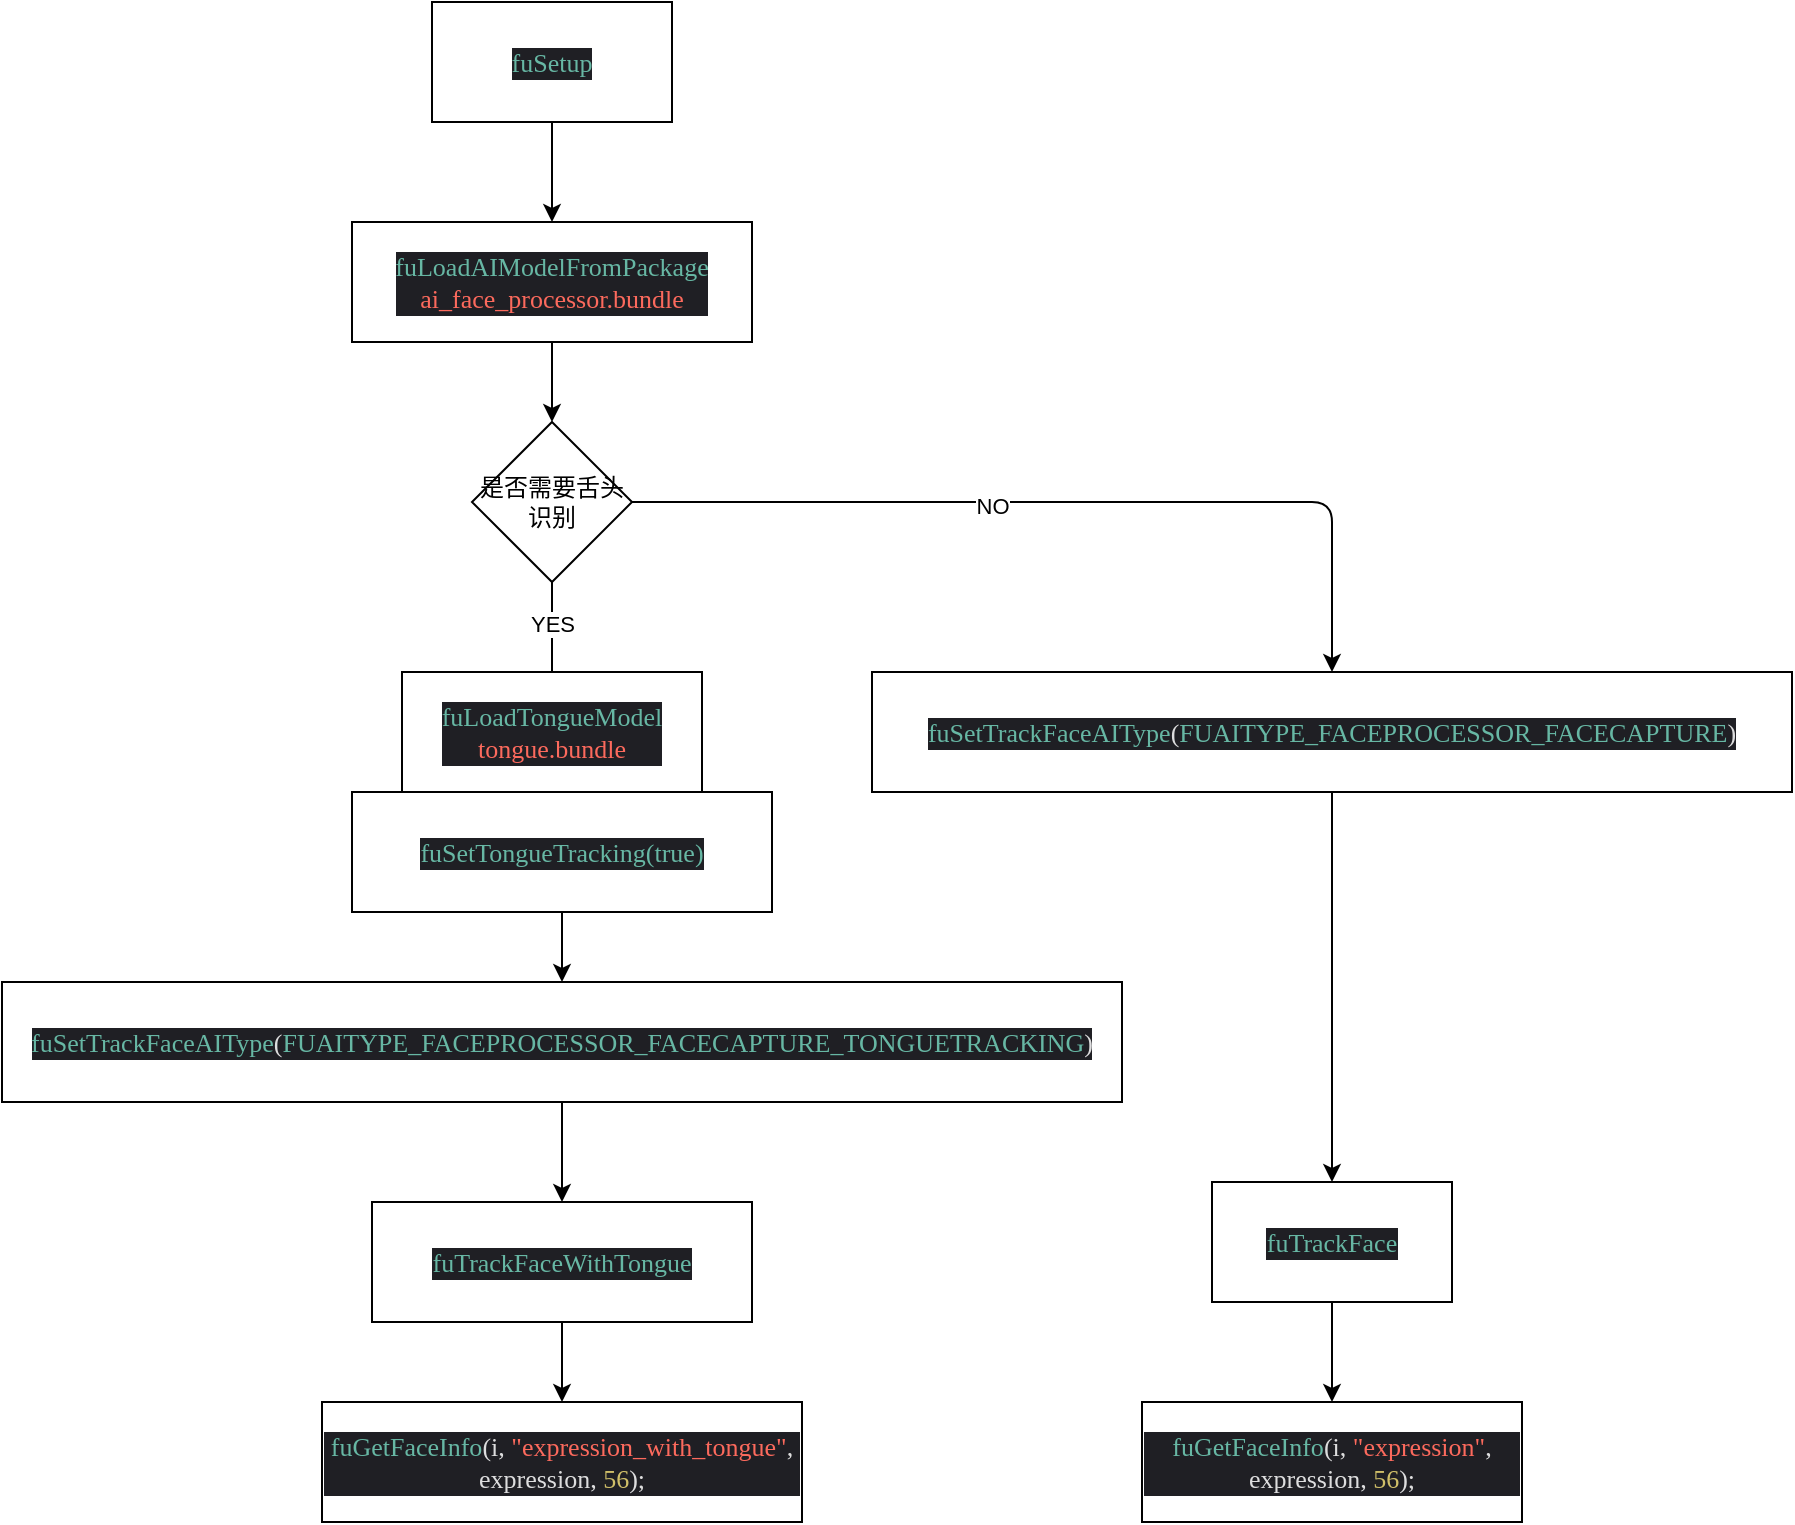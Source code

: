 <mxfile version="14.1.8" type="github">
  <diagram id="opX1pMvSWH0r8Yal3t8K" name="Page-1">
    <mxGraphModel dx="2125" dy="718" grid="1" gridSize="10" guides="1" tooltips="1" connect="1" arrows="1" fold="1" page="1" pageScale="1" pageWidth="827" pageHeight="1169" math="0" shadow="0">
      <root>
        <mxCell id="0" />
        <mxCell id="1" parent="0" />
        <mxCell id="T9fkAJ0J8LxAEwVLuR2w-1" value="" style="edgeStyle=orthogonalEdgeStyle;rounded=0;orthogonalLoop=1;jettySize=auto;html=1;" edge="1" parent="1" source="T9fkAJ0J8LxAEwVLuR2w-2" target="T9fkAJ0J8LxAEwVLuR2w-4">
          <mxGeometry relative="1" as="geometry" />
        </mxCell>
        <mxCell id="T9fkAJ0J8LxAEwVLuR2w-2" value="&lt;p style=&quot;margin: 0px ; font-stretch: normal ; font-size: 13px ; line-height: normal ; font-family: &amp;#34;menlo&amp;#34; ; color: rgb(103 , 183 , 164) ; background-color: rgb(31 , 31 , 36)&quot;&gt;fuSetup&lt;/p&gt;" style="whiteSpace=wrap;html=1;" vertex="1" parent="1">
          <mxGeometry x="210" y="190" width="120" height="60" as="geometry" />
        </mxCell>
        <mxCell id="T9fkAJ0J8LxAEwVLuR2w-3" value="" style="edgeStyle=orthogonalEdgeStyle;rounded=0;orthogonalLoop=1;jettySize=auto;html=1;" edge="1" parent="1" source="T9fkAJ0J8LxAEwVLuR2w-4" target="T9fkAJ0J8LxAEwVLuR2w-7">
          <mxGeometry relative="1" as="geometry" />
        </mxCell>
        <mxCell id="T9fkAJ0J8LxAEwVLuR2w-4" value="&lt;p style=&quot;margin: 0px ; font-stretch: normal ; font-size: 13px ; line-height: normal ; font-family: &amp;#34;menlo&amp;#34; ; color: rgb(103 , 183 , 164) ; background-color: rgb(31 , 31 , 36)&quot;&gt;fuLoadAIModelFromPackage&lt;/p&gt;&lt;p style=&quot;margin: 0px ; font-stretch: normal ; font-size: 13px ; line-height: normal ; font-family: &amp;#34;menlo&amp;#34; ; color: rgb(252 , 106 , 93) ; background-color: rgb(31 , 31 , 36)&quot;&gt;ai_face_processor.bundle&lt;/p&gt;" style="whiteSpace=wrap;html=1;" vertex="1" parent="1">
          <mxGeometry x="170" y="300" width="200" height="60" as="geometry" />
        </mxCell>
        <mxCell id="T9fkAJ0J8LxAEwVLuR2w-5" value="" style="edgeStyle=orthogonalEdgeStyle;rounded=0;orthogonalLoop=1;jettySize=auto;html=1;" edge="1" parent="1" source="T9fkAJ0J8LxAEwVLuR2w-7" target="T9fkAJ0J8LxAEwVLuR2w-10">
          <mxGeometry relative="1" as="geometry" />
        </mxCell>
        <mxCell id="T9fkAJ0J8LxAEwVLuR2w-6" value="YES" style="edgeLabel;html=1;align=center;verticalAlign=middle;resizable=0;points=[];" vertex="1" connectable="0" parent="T9fkAJ0J8LxAEwVLuR2w-5">
          <mxGeometry x="-0.621" relative="1" as="geometry">
            <mxPoint as="offset" />
          </mxGeometry>
        </mxCell>
        <mxCell id="T9fkAJ0J8LxAEwVLuR2w-7" value="是否需要舌头识别" style="rhombus;whiteSpace=wrap;html=1;" vertex="1" parent="1">
          <mxGeometry x="230" y="400" width="80" height="80" as="geometry" />
        </mxCell>
        <mxCell id="T9fkAJ0J8LxAEwVLuR2w-8" value="&lt;p style=&quot;margin: 0px ; font-stretch: normal ; font-size: 13px ; line-height: normal ; font-family: &amp;#34;menlo&amp;#34; ; color: rgb(103 , 183 , 164) ; background-color: rgb(31 , 31 , 36)&quot;&gt;fuLoadTongueModel&lt;/p&gt;&lt;p style=&quot;margin: 0px ; font-stretch: normal ; font-size: 13px ; line-height: normal ; font-family: &amp;#34;menlo&amp;#34; ; color: rgb(252 , 106 , 93) ; background-color: rgb(31 , 31 , 36)&quot;&gt;tongue.bundle&lt;/p&gt;" style="whiteSpace=wrap;html=1;" vertex="1" parent="1">
          <mxGeometry x="195" y="525" width="150" height="60" as="geometry" />
        </mxCell>
        <mxCell id="T9fkAJ0J8LxAEwVLuR2w-9" value="" style="edgeStyle=orthogonalEdgeStyle;rounded=0;orthogonalLoop=1;jettySize=auto;html=1;" edge="1" parent="1" source="T9fkAJ0J8LxAEwVLuR2w-10" target="T9fkAJ0J8LxAEwVLuR2w-12">
          <mxGeometry relative="1" as="geometry" />
        </mxCell>
        <mxCell id="T9fkAJ0J8LxAEwVLuR2w-10" value="&lt;p style=&quot;margin: 0px ; font-stretch: normal ; font-size: 13px ; line-height: normal ; font-family: &amp;#34;menlo&amp;#34; ; color: rgb(103 , 183 , 164) ; background-color: rgb(31 , 31 , 36)&quot;&gt;fuSetTongueTracking(true)&lt;/p&gt;" style="whiteSpace=wrap;html=1;" vertex="1" parent="1">
          <mxGeometry x="170" y="585" width="210" height="60" as="geometry" />
        </mxCell>
        <mxCell id="T9fkAJ0J8LxAEwVLuR2w-11" value="" style="edgeStyle=orthogonalEdgeStyle;rounded=0;orthogonalLoop=1;jettySize=auto;html=1;" edge="1" parent="1" source="T9fkAJ0J8LxAEwVLuR2w-12" target="T9fkAJ0J8LxAEwVLuR2w-17">
          <mxGeometry relative="1" as="geometry" />
        </mxCell>
        <mxCell id="T9fkAJ0J8LxAEwVLuR2w-12" value="&lt;p style=&quot;margin: 0px ; font-stretch: normal ; font-size: 13px ; line-height: normal ; font-family: &amp;#34;menlo&amp;#34; ; color: rgb(103 , 183 , 164) ; background-color: rgb(31 , 31 , 36)&quot;&gt;fuSetTrackFaceAIType&lt;span style=&quot;color: rgba(255 , 255 , 255 , 0.85)&quot;&gt;(&lt;/span&gt;FUAITYPE_FACEPROCESSOR_FACECAPTURE_TONGUETRACKING&lt;span style=&quot;color: rgba(255 , 255 , 255 , 0.85)&quot;&gt;)&lt;/span&gt;&lt;/p&gt;" style="whiteSpace=wrap;html=1;" vertex="1" parent="1">
          <mxGeometry x="-5" y="680" width="560" height="60" as="geometry" />
        </mxCell>
        <mxCell id="T9fkAJ0J8LxAEwVLuR2w-13" value="&lt;p style=&quot;margin: 0px ; font-stretch: normal ; font-size: 13px ; line-height: normal ; font-family: &amp;#34;menlo&amp;#34; ; color: rgb(103 , 183 , 164) ; background-color: rgb(31 , 31 , 36)&quot;&gt;fuSetTrackFaceAIType&lt;span style=&quot;color: rgba(255 , 255 , 255 , 0.85)&quot;&gt;(&lt;/span&gt;FUAITYPE_FACEPROCESSOR_FACECAPTURE&lt;span style=&quot;color: rgba(255 , 255 , 255 , 0.85)&quot;&gt;)&lt;/span&gt;&lt;/p&gt;" style="whiteSpace=wrap;html=1;" vertex="1" parent="1">
          <mxGeometry x="430" y="525" width="460" height="60" as="geometry" />
        </mxCell>
        <mxCell id="T9fkAJ0J8LxAEwVLuR2w-14" value="" style="edgeStyle=segmentEdgeStyle;endArrow=classic;html=1;exitX=1;exitY=0.5;exitDx=0;exitDy=0;" edge="1" parent="1" source="T9fkAJ0J8LxAEwVLuR2w-7" target="T9fkAJ0J8LxAEwVLuR2w-13">
          <mxGeometry width="50" height="50" relative="1" as="geometry">
            <mxPoint x="430" y="810" as="sourcePoint" />
            <mxPoint x="480" y="760" as="targetPoint" />
          </mxGeometry>
        </mxCell>
        <mxCell id="T9fkAJ0J8LxAEwVLuR2w-15" value="NO" style="edgeLabel;html=1;align=center;verticalAlign=middle;resizable=0;points=[];" vertex="1" connectable="0" parent="T9fkAJ0J8LxAEwVLuR2w-14">
          <mxGeometry x="-0.174" y="-2" relative="1" as="geometry">
            <mxPoint as="offset" />
          </mxGeometry>
        </mxCell>
        <mxCell id="T9fkAJ0J8LxAEwVLuR2w-16" value="" style="edgeStyle=orthogonalEdgeStyle;rounded=0;orthogonalLoop=1;jettySize=auto;html=1;" edge="1" parent="1" source="T9fkAJ0J8LxAEwVLuR2w-17" target="T9fkAJ0J8LxAEwVLuR2w-21">
          <mxGeometry relative="1" as="geometry" />
        </mxCell>
        <mxCell id="T9fkAJ0J8LxAEwVLuR2w-17" value="&lt;p style=&quot;margin: 0px ; font-stretch: normal ; font-size: 13px ; line-height: normal ; font-family: &amp;#34;menlo&amp;#34; ; color: rgb(103 , 183 , 164) ; background-color: rgb(31 , 31 , 36)&quot;&gt;fuTrackFaceWithTongue&lt;/p&gt;" style="whiteSpace=wrap;html=1;" vertex="1" parent="1">
          <mxGeometry x="180" y="790" width="190" height="60" as="geometry" />
        </mxCell>
        <mxCell id="T9fkAJ0J8LxAEwVLuR2w-18" value="" style="edgeStyle=orthogonalEdgeStyle;rounded=0;orthogonalLoop=1;jettySize=auto;html=1;" edge="1" parent="1" source="T9fkAJ0J8LxAEwVLuR2w-19" target="T9fkAJ0J8LxAEwVLuR2w-22">
          <mxGeometry relative="1" as="geometry" />
        </mxCell>
        <mxCell id="T9fkAJ0J8LxAEwVLuR2w-19" value="&lt;p style=&quot;margin: 0px ; font-stretch: normal ; font-size: 13px ; line-height: normal ; font-family: &amp;#34;menlo&amp;#34; ; color: rgb(103 , 183 , 164) ; background-color: rgb(31 , 31 , 36)&quot;&gt;fuTrackFace&lt;/p&gt;" style="whiteSpace=wrap;html=1;" vertex="1" parent="1">
          <mxGeometry x="600" y="780" width="120" height="60" as="geometry" />
        </mxCell>
        <mxCell id="T9fkAJ0J8LxAEwVLuR2w-20" value="" style="endArrow=classic;html=1;exitX=0.5;exitY=1;exitDx=0;exitDy=0;" edge="1" parent="1" source="T9fkAJ0J8LxAEwVLuR2w-13" target="T9fkAJ0J8LxAEwVLuR2w-19">
          <mxGeometry width="50" height="50" relative="1" as="geometry">
            <mxPoint x="430" y="700" as="sourcePoint" />
            <mxPoint x="480" y="650" as="targetPoint" />
          </mxGeometry>
        </mxCell>
        <mxCell id="T9fkAJ0J8LxAEwVLuR2w-21" value="&lt;p style=&quot;margin: 0px ; font-stretch: normal ; font-size: 13px ; line-height: normal ; font-family: &amp;#34;menlo&amp;#34; ; color: rgb(252 , 106 , 93) ; background-color: rgb(31 , 31 , 36)&quot;&gt;&lt;span style=&quot;color: #67b7a4&quot;&gt;fuGetFaceInfo&lt;/span&gt;&lt;span style=&quot;color: rgba(255 , 255 , 255 , 0.85)&quot;&gt;(i, &lt;/span&gt;&quot;expression_with_tongue&quot;&lt;span style=&quot;color: rgba(255 , 255 , 255 , 0.85)&quot;&gt;, expression, &lt;/span&gt;&lt;span style=&quot;color: #d0bf69&quot;&gt;56&lt;/span&gt;&lt;span style=&quot;color: rgba(255 , 255 , 255 , 0.85)&quot;&gt;);&lt;/span&gt;&lt;/p&gt;" style="whiteSpace=wrap;html=1;" vertex="1" parent="1">
          <mxGeometry x="155" y="890" width="240" height="60" as="geometry" />
        </mxCell>
        <mxCell id="T9fkAJ0J8LxAEwVLuR2w-22" value="&lt;p style=&quot;margin: 0px ; font-stretch: normal ; font-size: 13px ; line-height: normal ; font-family: &amp;#34;menlo&amp;#34; ; color: rgba(255 , 255 , 255 , 0.85) ; background-color: rgb(31 , 31 , 36)&quot;&gt;&lt;span style=&quot;color: #67b7a4&quot;&gt;fuGetFaceInfo&lt;/span&gt;(i, &lt;span style=&quot;color: #fc6a5d&quot;&gt;&quot;expression&quot;&lt;/span&gt;, expression, &lt;span style=&quot;color: #d0bf69&quot;&gt;56&lt;/span&gt;);&lt;/p&gt;" style="whiteSpace=wrap;html=1;" vertex="1" parent="1">
          <mxGeometry x="565" y="890" width="190" height="60" as="geometry" />
        </mxCell>
      </root>
    </mxGraphModel>
  </diagram>
</mxfile>
